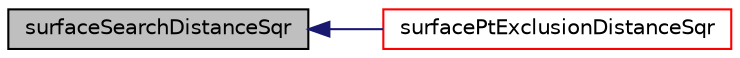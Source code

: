 digraph "surfaceSearchDistanceSqr"
{
  bgcolor="transparent";
  edge [fontname="Helvetica",fontsize="10",labelfontname="Helvetica",labelfontsize="10"];
  node [fontname="Helvetica",fontsize="10",shape=record];
  rankdir="LR";
  Node1 [label="surfaceSearchDistanceSqr",height=0.2,width=0.4,color="black", fillcolor="grey75", style="filled", fontcolor="black"];
  Node1 -> Node2 [dir="back",color="midnightblue",fontsize="10",style="solid",fontname="Helvetica"];
  Node2 [label="surfacePtExclusionDistanceSqr",height=0.2,width=0.4,color="red",URL="$a00343.html#a6bd3b23e4720402ccf0fffb485820d3c",tooltip="Return the square of the local surface point exclusion distance. "];
}
